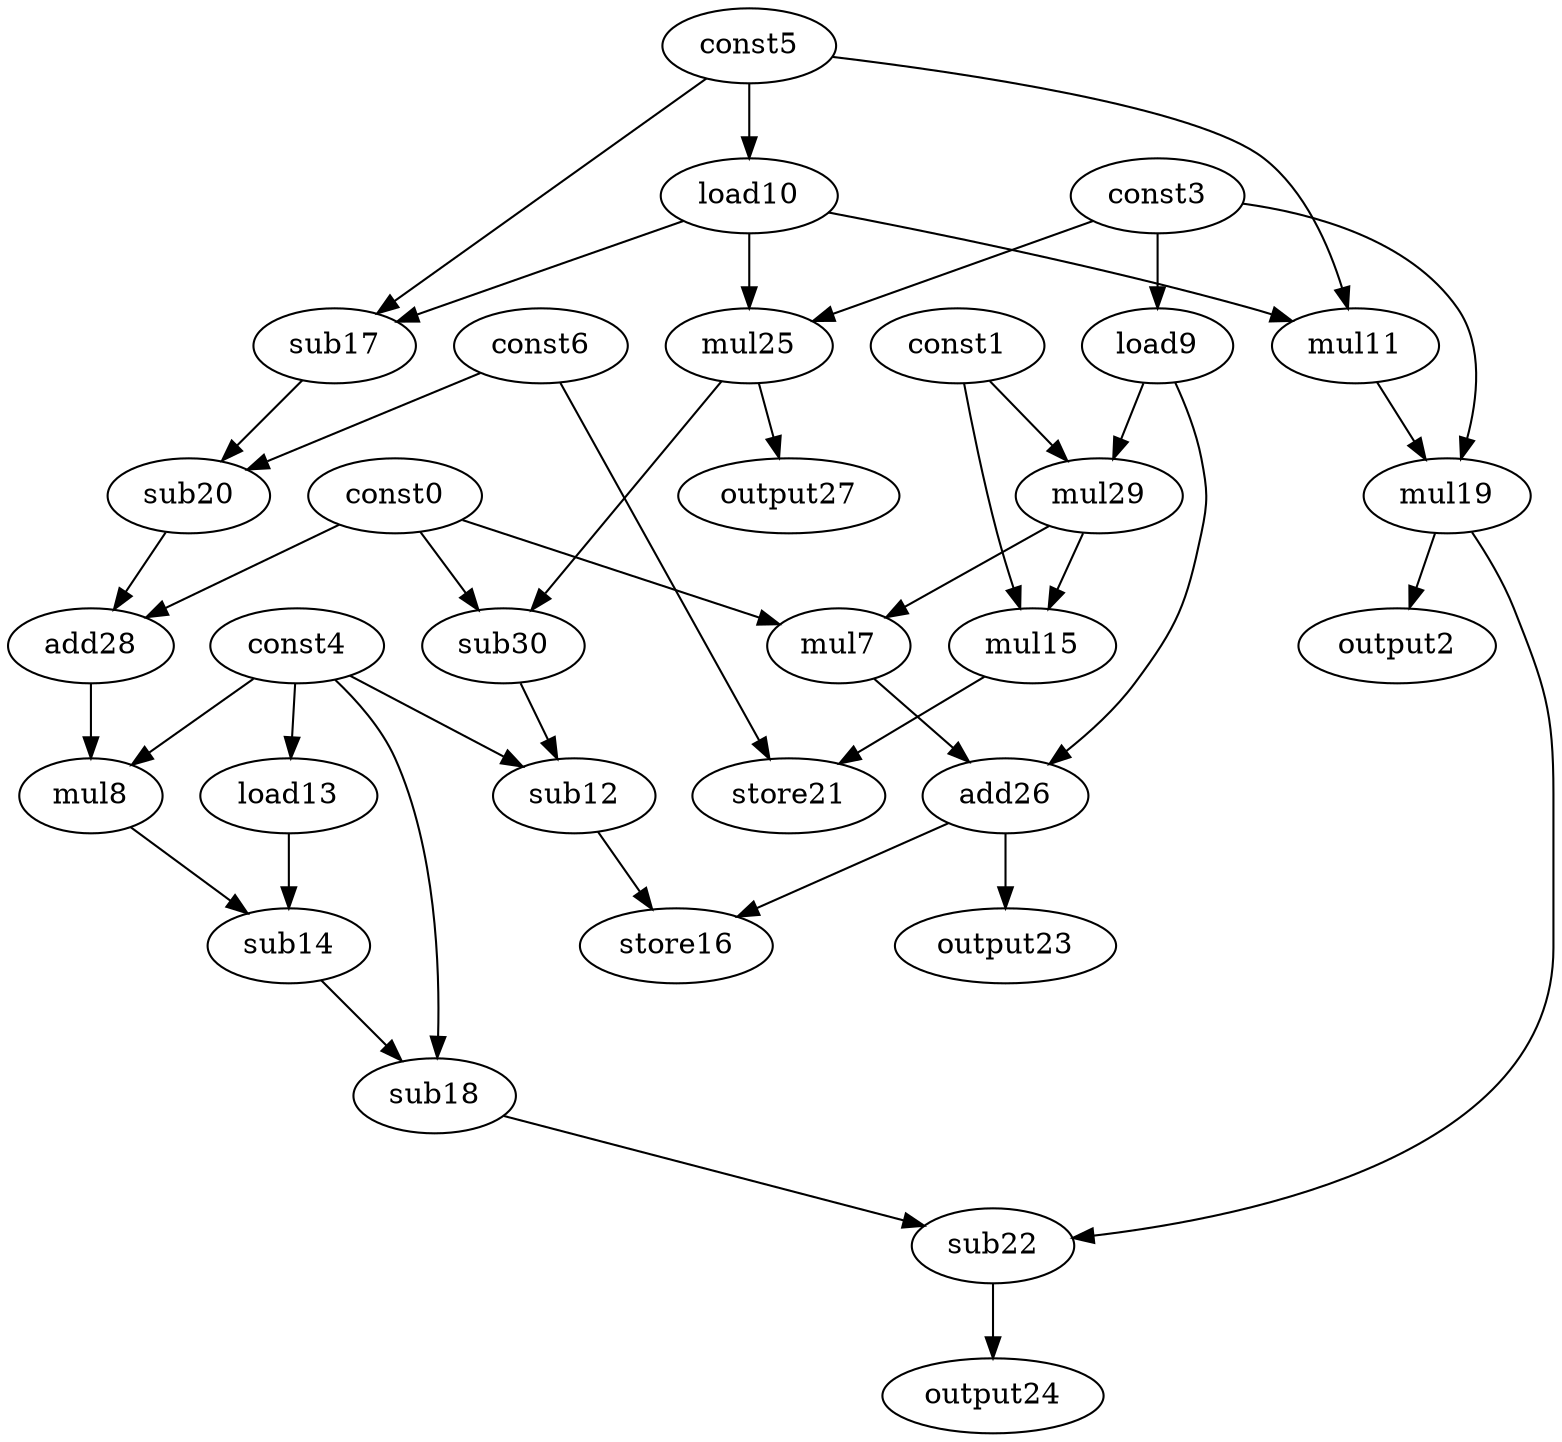 digraph G { 
const0[opcode=const]; 
const1[opcode=const]; 
output2[opcode=output]; 
const3[opcode=const]; 
const4[opcode=const]; 
const5[opcode=const]; 
const6[opcode=const]; 
mul7[opcode=mul]; 
mul8[opcode=mul]; 
load9[opcode=load]; 
load10[opcode=load]; 
mul11[opcode=mul]; 
sub12[opcode=sub]; 
load13[opcode=load]; 
sub14[opcode=sub]; 
mul15[opcode=mul]; 
store16[opcode=store]; 
sub17[opcode=sub]; 
sub18[opcode=sub]; 
mul19[opcode=mul]; 
sub20[opcode=sub]; 
store21[opcode=store]; 
sub22[opcode=sub]; 
output23[opcode=output]; 
output24[opcode=output]; 
mul25[opcode=mul]; 
add26[opcode=add]; 
output27[opcode=output]; 
add28[opcode=add]; 
mul29[opcode=mul]; 
sub30[opcode=sub]; 
const3->load9[operand=0];
const5->load10[operand=0];
const4->load13[operand=0];
load10->mul11[operand=0];
const5->mul11[operand=1];
load10->sub17[operand=0];
const5->sub17[operand=1];
load10->mul25[operand=0];
const3->mul25[operand=1];
load9->mul29[operand=0];
const1->mul29[operand=1];
const0->mul7[operand=0];
mul29->mul7[operand=1];
const1->mul15[operand=0];
mul29->mul15[operand=1];
const3->mul19[operand=0];
mul11->mul19[operand=1];
sub17->sub20[operand=0];
const6->sub20[operand=1];
mul25->output27[operand=0];
const0->sub30[operand=0];
mul25->sub30[operand=1];
mul19->output2[operand=0];
const4->sub12[operand=0];
sub30->sub12[operand=1];
const6->store21[operand=0];
mul15->store21[operand=1];
load9->add26[operand=0];
mul7->add26[operand=1];
const0->add28[operand=0];
sub20->add28[operand=1];
const4->mul8[operand=0];
add28->mul8[operand=1];
add26->store16[operand=0];
sub12->store16[operand=1];
add26->output23[operand=0];
mul8->sub14[operand=0];
load13->sub14[operand=1];
const4->sub18[operand=0];
sub14->sub18[operand=1];
sub18->sub22[operand=0];
mul19->sub22[operand=1];
sub22->output24[operand=0];
}
